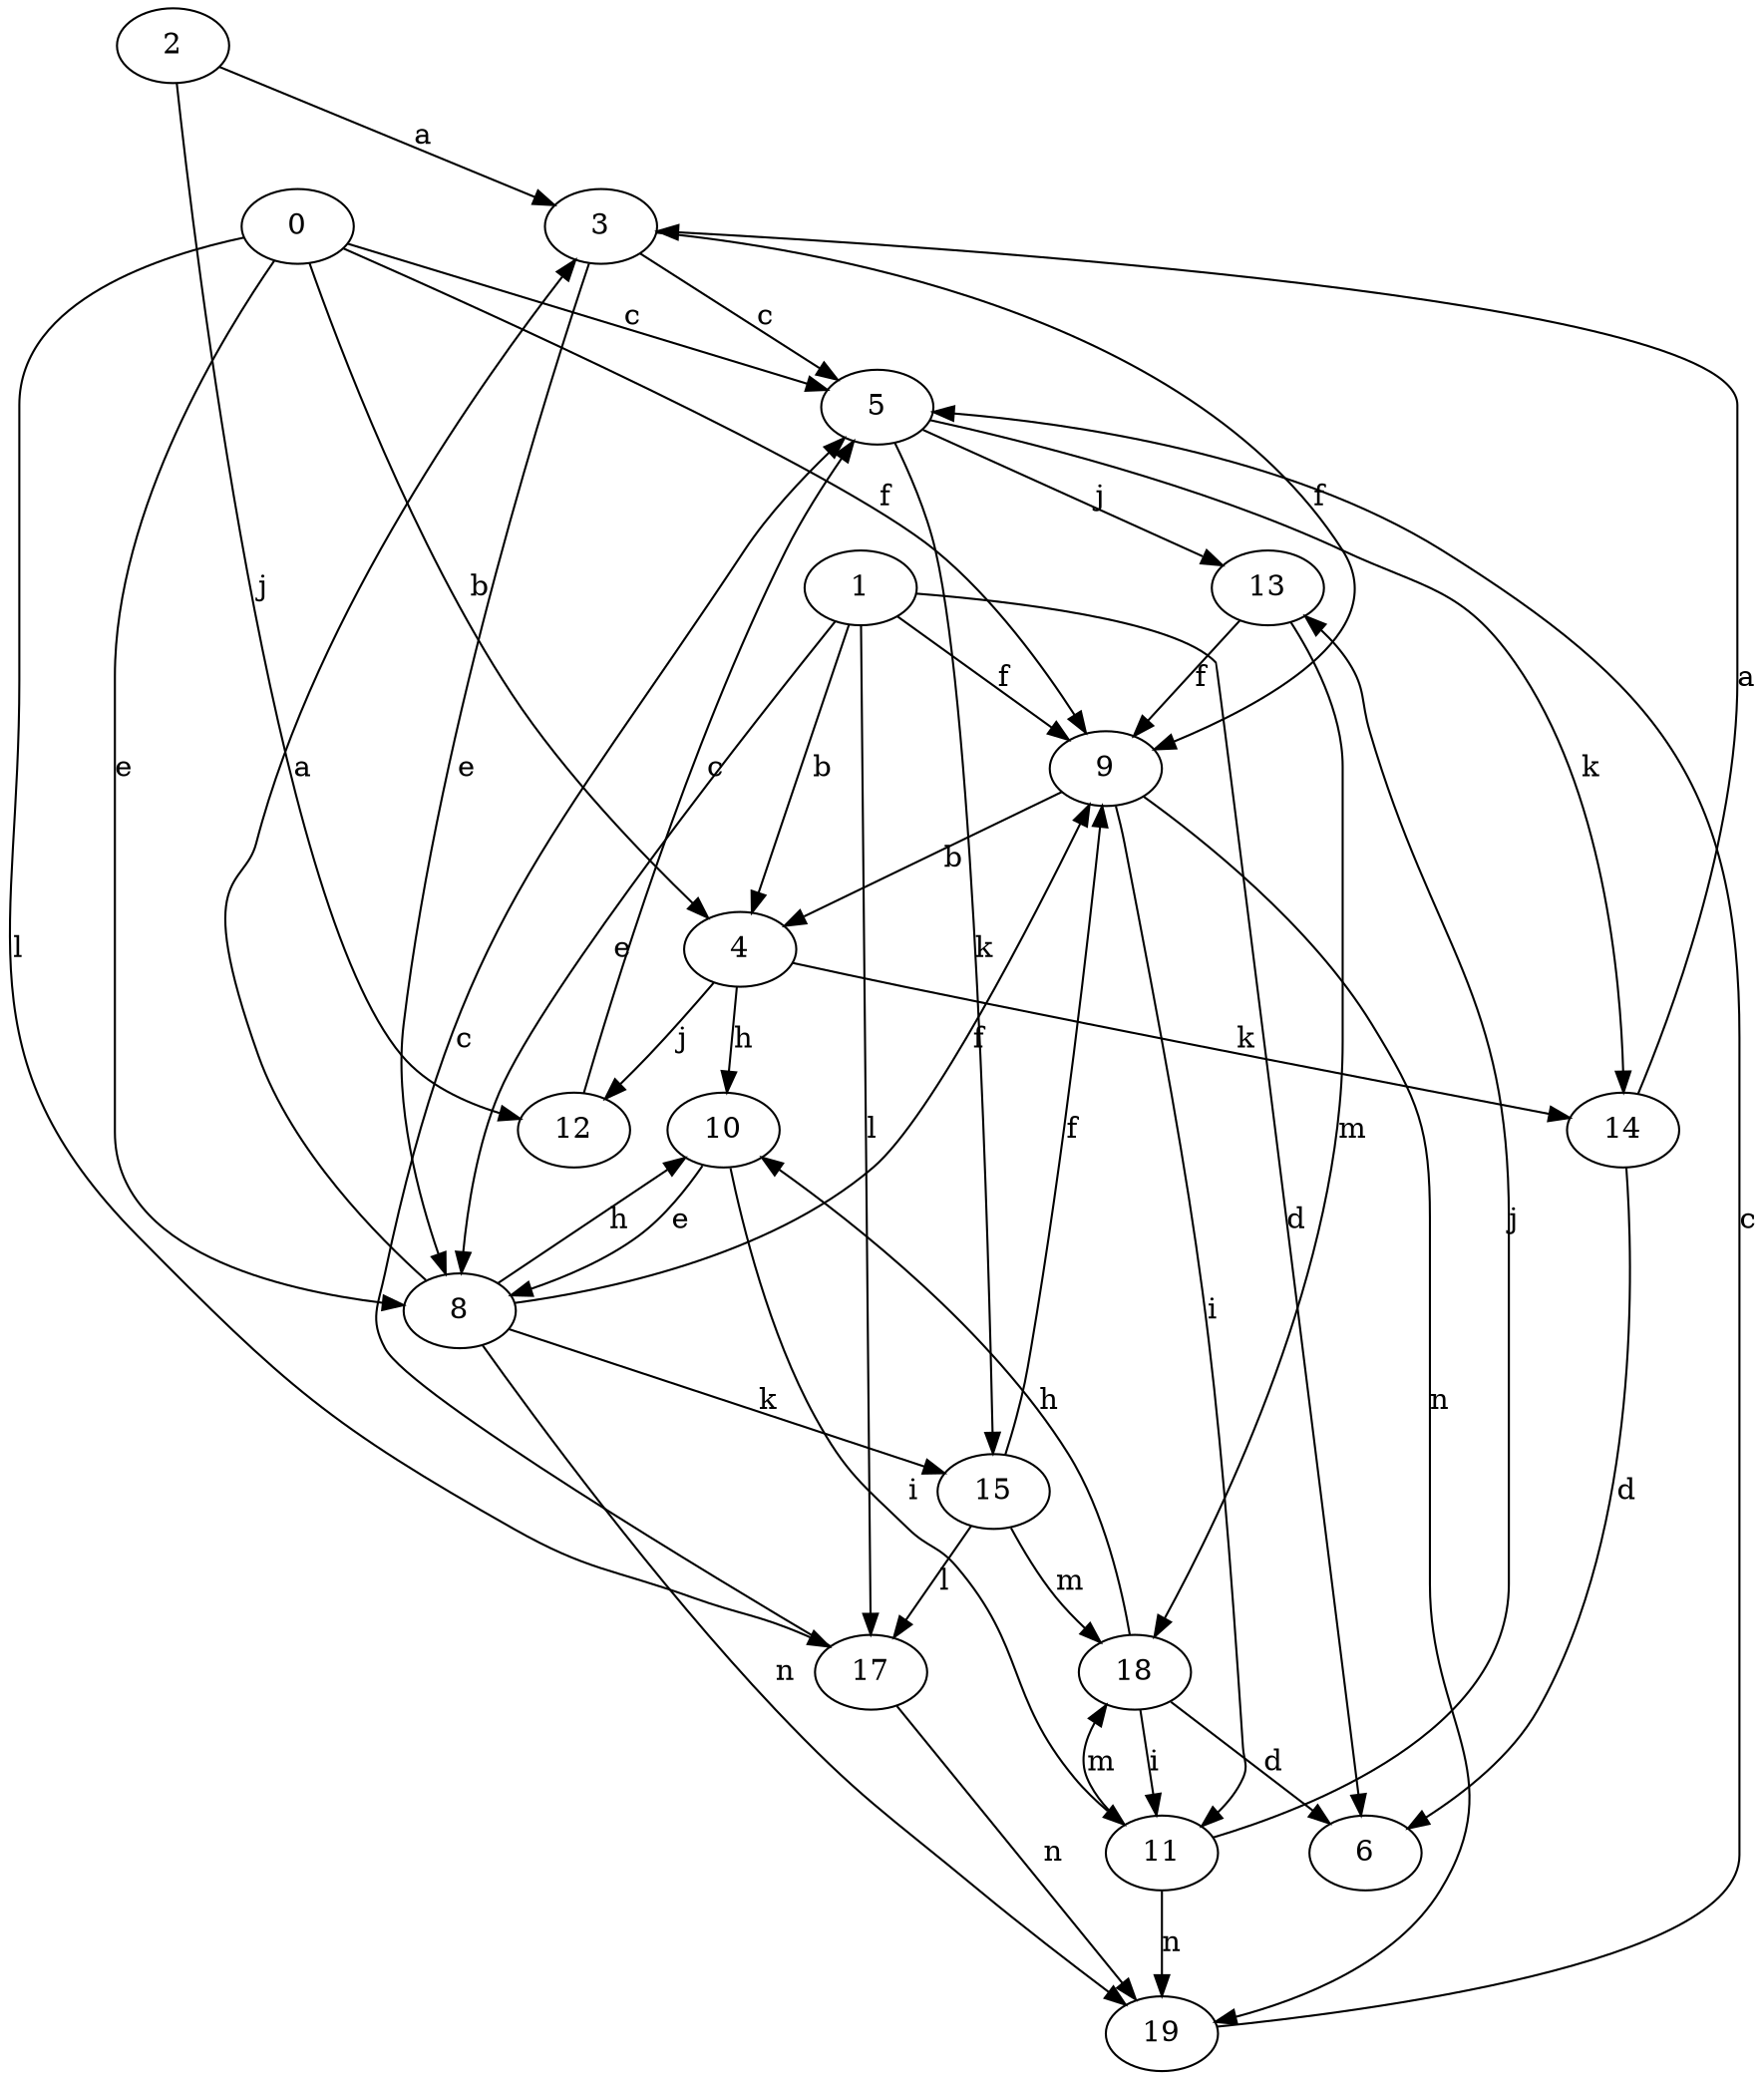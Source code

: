 strict digraph  {
2;
0;
3;
1;
4;
5;
6;
8;
9;
10;
11;
12;
13;
14;
15;
17;
18;
19;
2 -> 3  [label=a];
2 -> 12  [label=j];
0 -> 4  [label=b];
0 -> 5  [label=c];
0 -> 8  [label=e];
0 -> 9  [label=f];
0 -> 17  [label=l];
3 -> 5  [label=c];
3 -> 8  [label=e];
3 -> 9  [label=f];
1 -> 4  [label=b];
1 -> 6  [label=d];
1 -> 8  [label=e];
1 -> 9  [label=f];
1 -> 17  [label=l];
4 -> 10  [label=h];
4 -> 12  [label=j];
4 -> 14  [label=k];
5 -> 13  [label=j];
5 -> 14  [label=k];
5 -> 15  [label=k];
8 -> 3  [label=a];
8 -> 9  [label=f];
8 -> 10  [label=h];
8 -> 15  [label=k];
8 -> 19  [label=n];
9 -> 4  [label=b];
9 -> 11  [label=i];
9 -> 19  [label=n];
10 -> 8  [label=e];
10 -> 11  [label=i];
11 -> 13  [label=j];
11 -> 18  [label=m];
11 -> 19  [label=n];
12 -> 5  [label=c];
13 -> 9  [label=f];
13 -> 18  [label=m];
14 -> 3  [label=a];
14 -> 6  [label=d];
15 -> 9  [label=f];
15 -> 17  [label=l];
15 -> 18  [label=m];
17 -> 5  [label=c];
17 -> 19  [label=n];
18 -> 6  [label=d];
18 -> 10  [label=h];
18 -> 11  [label=i];
19 -> 5  [label=c];
}
